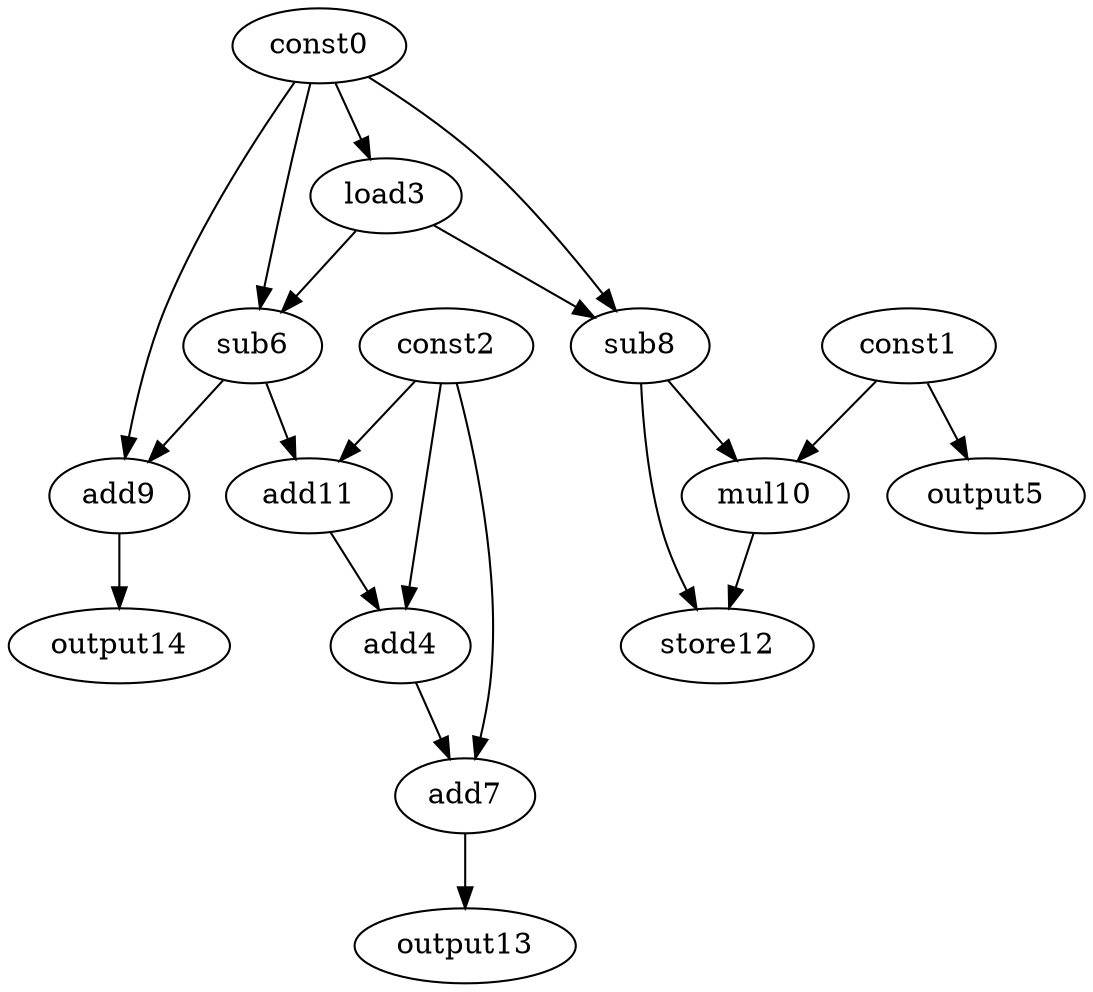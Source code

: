 digraph G { 
const0[opcode=const]; 
const1[opcode=const]; 
const2[opcode=const]; 
load3[opcode=load]; 
add4[opcode=add]; 
output5[opcode=output]; 
sub6[opcode=sub]; 
add7[opcode=add]; 
sub8[opcode=sub]; 
add9[opcode=add]; 
mul10[opcode=mul]; 
add11[opcode=add]; 
store12[opcode=store]; 
output13[opcode=output]; 
output14[opcode=output]; 
const0->load3[operand=0];
const1->output5[operand=0];
const0->sub6[operand=0];
load3->sub6[operand=1];
const0->sub8[operand=0];
load3->sub8[operand=1];
const0->add9[operand=0];
sub6->add9[operand=1];
sub8->mul10[operand=0];
const1->mul10[operand=1];
const2->add11[operand=0];
sub6->add11[operand=1];
const2->add4[operand=0];
add11->add4[operand=1];
sub8->store12[operand=0];
mul10->store12[operand=1];
add9->output14[operand=0];
const2->add7[operand=0];
add4->add7[operand=1];
add7->output13[operand=0];
}
